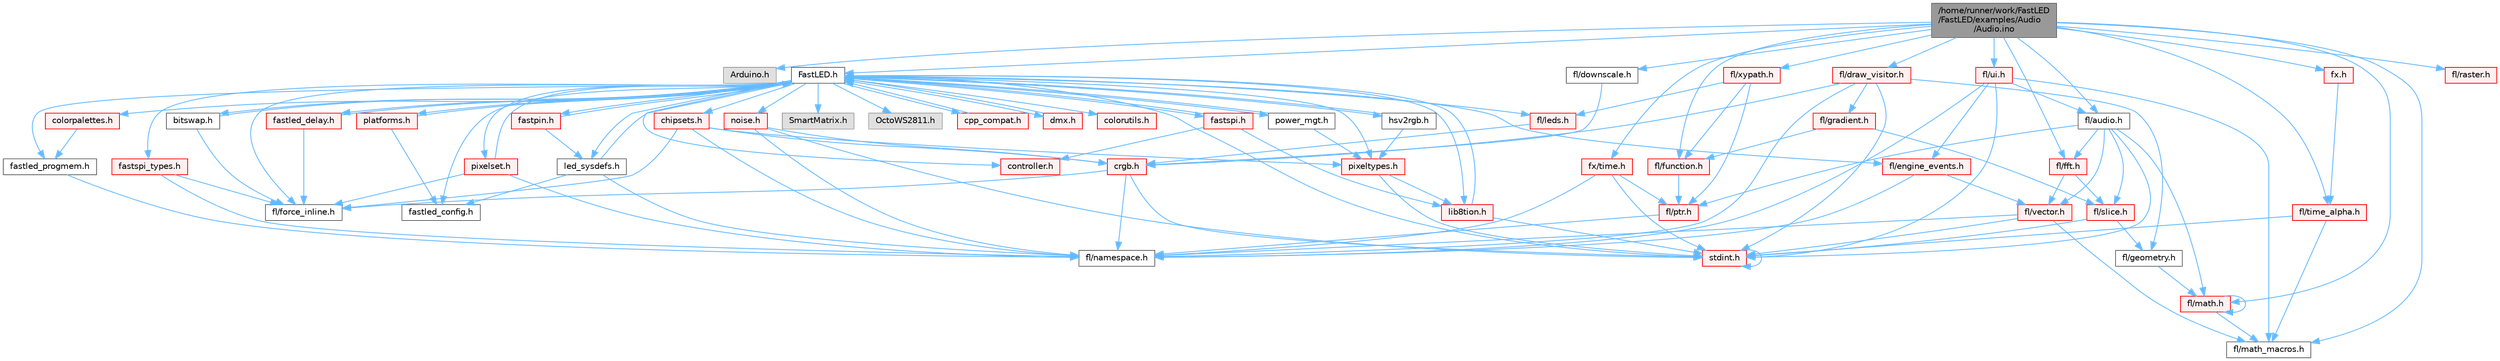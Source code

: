 digraph "/home/runner/work/FastLED/FastLED/examples/Audio/Audio.ino"
{
 // INTERACTIVE_SVG=YES
 // LATEX_PDF_SIZE
  bgcolor="transparent";
  edge [fontname=Helvetica,fontsize=10,labelfontname=Helvetica,labelfontsize=10];
  node [fontname=Helvetica,fontsize=10,shape=box,height=0.2,width=0.4];
  Node1 [id="Node000001",label="/home/runner/work/FastLED\l/FastLED/examples/Audio\l/Audio.ino",height=0.2,width=0.4,color="gray40", fillcolor="grey60", style="filled", fontcolor="black",tooltip=" "];
  Node1 -> Node2 [id="edge1_Node000001_Node000002",color="steelblue1",style="solid",tooltip=" "];
  Node2 [id="Node000002",label="Arduino.h",height=0.2,width=0.4,color="grey60", fillcolor="#E0E0E0", style="filled",tooltip=" "];
  Node1 -> Node3 [id="edge2_Node000001_Node000003",color="steelblue1",style="solid",tooltip=" "];
  Node3 [id="Node000003",label="FastLED.h",height=0.2,width=0.4,color="grey40", fillcolor="white", style="filled",URL="$db/d97/_fast_l_e_d_8h.html",tooltip="central include file for FastLED, defines the CFastLED class/object"];
  Node3 -> Node4 [id="edge3_Node000003_Node000004",color="steelblue1",style="solid",tooltip=" "];
  Node4 [id="Node000004",label="stdint.h",height=0.2,width=0.4,color="red", fillcolor="#FFF0F0", style="filled",URL="$df/dd8/stdint_8h.html",tooltip=" "];
  Node4 -> Node4 [id="edge4_Node000004_Node000004",color="steelblue1",style="solid",tooltip=" "];
  Node3 -> Node6 [id="edge5_Node000003_Node000006",color="steelblue1",style="solid",tooltip=" "];
  Node6 [id="Node000006",label="SmartMatrix.h",height=0.2,width=0.4,color="grey60", fillcolor="#E0E0E0", style="filled",tooltip=" "];
  Node3 -> Node7 [id="edge6_Node000003_Node000007",color="steelblue1",style="solid",tooltip=" "];
  Node7 [id="Node000007",label="OctoWS2811.h",height=0.2,width=0.4,color="grey60", fillcolor="#E0E0E0", style="filled",tooltip=" "];
  Node3 -> Node8 [id="edge7_Node000003_Node000008",color="steelblue1",style="solid",tooltip=" "];
  Node8 [id="Node000008",label="fl/force_inline.h",height=0.2,width=0.4,color="grey40", fillcolor="white", style="filled",URL="$d4/d64/force__inline_8h.html",tooltip=" "];
  Node3 -> Node9 [id="edge8_Node000003_Node000009",color="steelblue1",style="solid",tooltip=" "];
  Node9 [id="Node000009",label="cpp_compat.h",height=0.2,width=0.4,color="red", fillcolor="#FFF0F0", style="filled",URL="$d9/d13/cpp__compat_8h.html",tooltip="Compatibility functions based on C++ version."];
  Node9 -> Node3 [id="edge9_Node000009_Node000003",color="steelblue1",style="solid",tooltip=" "];
  Node3 -> Node11 [id="edge10_Node000003_Node000011",color="steelblue1",style="solid",tooltip=" "];
  Node11 [id="Node000011",label="fastled_config.h",height=0.2,width=0.4,color="grey40", fillcolor="white", style="filled",URL="$d5/d11/fastled__config_8h.html",tooltip="Contains definitions that can be used to configure FastLED at compile time."];
  Node3 -> Node12 [id="edge11_Node000003_Node000012",color="steelblue1",style="solid",tooltip=" "];
  Node12 [id="Node000012",label="led_sysdefs.h",height=0.2,width=0.4,color="grey40", fillcolor="white", style="filled",URL="$d9/d3e/led__sysdefs_8h.html",tooltip="Determines which platform system definitions to include."];
  Node12 -> Node3 [id="edge12_Node000012_Node000003",color="steelblue1",style="solid",tooltip=" "];
  Node12 -> Node11 [id="edge13_Node000012_Node000011",color="steelblue1",style="solid",tooltip=" "];
  Node12 -> Node13 [id="edge14_Node000012_Node000013",color="steelblue1",style="solid",tooltip=" "];
  Node13 [id="Node000013",label="fl/namespace.h",height=0.2,width=0.4,color="grey40", fillcolor="white", style="filled",URL="$df/d2a/namespace_8h.html",tooltip="Implements the FastLED namespace macros."];
  Node3 -> Node14 [id="edge15_Node000003_Node000014",color="steelblue1",style="solid",tooltip=" "];
  Node14 [id="Node000014",label="fastled_delay.h",height=0.2,width=0.4,color="red", fillcolor="#FFF0F0", style="filled",URL="$d0/da8/fastled__delay_8h.html",tooltip="Utility functions and classes for managing delay cycles."];
  Node14 -> Node3 [id="edge16_Node000014_Node000003",color="steelblue1",style="solid",tooltip=" "];
  Node14 -> Node8 [id="edge17_Node000014_Node000008",color="steelblue1",style="solid",tooltip=" "];
  Node3 -> Node16 [id="edge18_Node000003_Node000016",color="steelblue1",style="solid",tooltip=" "];
  Node16 [id="Node000016",label="bitswap.h",height=0.2,width=0.4,color="grey40", fillcolor="white", style="filled",URL="$de/ded/bitswap_8h.html",tooltip="Functions for doing a rotation of bits/bytes used by parallel output."];
  Node16 -> Node3 [id="edge19_Node000016_Node000003",color="steelblue1",style="solid",tooltip=" "];
  Node16 -> Node8 [id="edge20_Node000016_Node000008",color="steelblue1",style="solid",tooltip=" "];
  Node3 -> Node17 [id="edge21_Node000003_Node000017",color="steelblue1",style="solid",tooltip=" "];
  Node17 [id="Node000017",label="controller.h",height=0.2,width=0.4,color="red", fillcolor="#FFF0F0", style="filled",URL="$d2/dd9/controller_8h.html",tooltip="deprecated: base definitions used by led controllers for writing out led data"];
  Node3 -> Node69 [id="edge22_Node000003_Node000069",color="steelblue1",style="solid",tooltip=" "];
  Node69 [id="Node000069",label="fastpin.h",height=0.2,width=0.4,color="red", fillcolor="#FFF0F0", style="filled",URL="$db/d65/fastpin_8h.html",tooltip="Class base definitions for defining fast pin access."];
  Node69 -> Node3 [id="edge23_Node000069_Node000003",color="steelblue1",style="solid",tooltip=" "];
  Node69 -> Node12 [id="edge24_Node000069_Node000012",color="steelblue1",style="solid",tooltip=" "];
  Node3 -> Node70 [id="edge25_Node000003_Node000070",color="steelblue1",style="solid",tooltip=" "];
  Node70 [id="Node000070",label="fastspi_types.h",height=0.2,width=0.4,color="red", fillcolor="#FFF0F0", style="filled",URL="$d2/ddb/fastspi__types_8h.html",tooltip="Data types and constants used by SPI interfaces."];
  Node70 -> Node8 [id="edge26_Node000070_Node000008",color="steelblue1",style="solid",tooltip=" "];
  Node70 -> Node13 [id="edge27_Node000070_Node000013",color="steelblue1",style="solid",tooltip=" "];
  Node3 -> Node71 [id="edge28_Node000003_Node000071",color="steelblue1",style="solid",tooltip=" "];
  Node71 [id="Node000071",label="dmx.h",height=0.2,width=0.4,color="red", fillcolor="#FFF0F0", style="filled",URL="$d3/de1/dmx_8h.html",tooltip="Defines the DMX512-based LED controllers."];
  Node71 -> Node3 [id="edge29_Node000071_Node000003",color="steelblue1",style="solid",tooltip=" "];
  Node3 -> Node74 [id="edge30_Node000003_Node000074",color="steelblue1",style="solid",tooltip=" "];
  Node74 [id="Node000074",label="platforms.h",height=0.2,width=0.4,color="red", fillcolor="#FFF0F0", style="filled",URL="$da/dc9/platforms_8h.html",tooltip="Determines which platforms headers to include."];
  Node74 -> Node3 [id="edge31_Node000074_Node000003",color="steelblue1",style="solid",tooltip=" "];
  Node74 -> Node11 [id="edge32_Node000074_Node000011",color="steelblue1",style="solid",tooltip=" "];
  Node3 -> Node76 [id="edge33_Node000003_Node000076",color="steelblue1",style="solid",tooltip=" "];
  Node76 [id="Node000076",label="fastled_progmem.h",height=0.2,width=0.4,color="grey40", fillcolor="white", style="filled",URL="$df/dab/fastled__progmem_8h.html",tooltip="Wrapper definitions to allow seamless use of PROGMEM in environments that have it."];
  Node76 -> Node13 [id="edge34_Node000076_Node000013",color="steelblue1",style="solid",tooltip=" "];
  Node3 -> Node20 [id="edge35_Node000003_Node000020",color="steelblue1",style="solid",tooltip=" "];
  Node20 [id="Node000020",label="lib8tion.h",height=0.2,width=0.4,color="red", fillcolor="#FFF0F0", style="filled",URL="$df/da5/lib8tion_8h.html",tooltip="Fast, efficient 8-bit math functions specifically designed for high-performance LED programming."];
  Node20 -> Node3 [id="edge36_Node000020_Node000003",color="steelblue1",style="solid",tooltip=" "];
  Node20 -> Node4 [id="edge37_Node000020_Node000004",color="steelblue1",style="solid",tooltip=" "];
  Node3 -> Node19 [id="edge38_Node000003_Node000019",color="steelblue1",style="solid",tooltip=" "];
  Node19 [id="Node000019",label="pixeltypes.h",height=0.2,width=0.4,color="red", fillcolor="#FFF0F0", style="filled",URL="$d2/dba/pixeltypes_8h.html",tooltip="Includes defintions for RGB and HSV pixels."];
  Node19 -> Node4 [id="edge39_Node000019_Node000004",color="steelblue1",style="solid",tooltip=" "];
  Node19 -> Node20 [id="edge40_Node000019_Node000020",color="steelblue1",style="solid",tooltip=" "];
  Node3 -> Node77 [id="edge41_Node000003_Node000077",color="steelblue1",style="solid",tooltip=" "];
  Node77 [id="Node000077",label="hsv2rgb.h",height=0.2,width=0.4,color="grey40", fillcolor="white", style="filled",URL="$de/d9a/hsv2rgb_8h.html",tooltip="Functions to convert from the HSV colorspace to the RGB colorspace."];
  Node77 -> Node3 [id="edge42_Node000077_Node000003",color="steelblue1",style="solid",tooltip=" "];
  Node77 -> Node19 [id="edge43_Node000077_Node000019",color="steelblue1",style="solid",tooltip=" "];
  Node3 -> Node78 [id="edge44_Node000003_Node000078",color="steelblue1",style="solid",tooltip=" "];
  Node78 [id="Node000078",label="colorutils.h",height=0.2,width=0.4,color="red", fillcolor="#FFF0F0", style="filled",URL="$d1/dfb/colorutils_8h.html",tooltip=" "];
  Node3 -> Node84 [id="edge45_Node000003_Node000084",color="steelblue1",style="solid",tooltip=" "];
  Node84 [id="Node000084",label="pixelset.h",height=0.2,width=0.4,color="red", fillcolor="#FFF0F0", style="filled",URL="$d4/d46/pixelset_8h.html",tooltip="Declares classes for managing logical groups of LEDs."];
  Node84 -> Node8 [id="edge46_Node000084_Node000008",color="steelblue1",style="solid",tooltip=" "];
  Node84 -> Node13 [id="edge47_Node000084_Node000013",color="steelblue1",style="solid",tooltip=" "];
  Node84 -> Node3 [id="edge48_Node000084_Node000003",color="steelblue1",style="solid",tooltip=" "];
  Node3 -> Node86 [id="edge49_Node000003_Node000086",color="steelblue1",style="solid",tooltip=" "];
  Node86 [id="Node000086",label="colorpalettes.h",height=0.2,width=0.4,color="red", fillcolor="#FFF0F0", style="filled",URL="$dc/dcc/colorpalettes_8h.html",tooltip="Declarations for the predefined color palettes supplied by FastLED."];
  Node86 -> Node76 [id="edge50_Node000086_Node000076",color="steelblue1",style="solid",tooltip=" "];
  Node3 -> Node87 [id="edge51_Node000003_Node000087",color="steelblue1",style="solid",tooltip=" "];
  Node87 [id="Node000087",label="noise.h",height=0.2,width=0.4,color="red", fillcolor="#FFF0F0", style="filled",URL="$d1/d31/noise_8h.html",tooltip="Functions to generate and fill arrays with noise."];
  Node87 -> Node4 [id="edge52_Node000087_Node000004",color="steelblue1",style="solid",tooltip=" "];
  Node87 -> Node42 [id="edge53_Node000087_Node000042",color="steelblue1",style="solid",tooltip=" "];
  Node42 [id="Node000042",label="crgb.h",height=0.2,width=0.4,color="red", fillcolor="#FFF0F0", style="filled",URL="$db/dd1/crgb_8h.html",tooltip="Defines the red, green, and blue (RGB) pixel struct."];
  Node42 -> Node4 [id="edge54_Node000042_Node000004",color="steelblue1",style="solid",tooltip=" "];
  Node42 -> Node13 [id="edge55_Node000042_Node000013",color="steelblue1",style="solid",tooltip=" "];
  Node42 -> Node8 [id="edge56_Node000042_Node000008",color="steelblue1",style="solid",tooltip=" "];
  Node87 -> Node13 [id="edge57_Node000087_Node000013",color="steelblue1",style="solid",tooltip=" "];
  Node3 -> Node88 [id="edge58_Node000003_Node000088",color="steelblue1",style="solid",tooltip=" "];
  Node88 [id="Node000088",label="power_mgt.h",height=0.2,width=0.4,color="grey40", fillcolor="white", style="filled",URL="$dc/d5b/power__mgt_8h.html",tooltip="Functions to limit the power used by FastLED."];
  Node88 -> Node3 [id="edge59_Node000088_Node000003",color="steelblue1",style="solid",tooltip=" "];
  Node88 -> Node19 [id="edge60_Node000088_Node000019",color="steelblue1",style="solid",tooltip=" "];
  Node3 -> Node89 [id="edge61_Node000003_Node000089",color="steelblue1",style="solid",tooltip=" "];
  Node89 [id="Node000089",label="fastspi.h",height=0.2,width=0.4,color="red", fillcolor="#FFF0F0", style="filled",URL="$d6/ddc/fastspi_8h.html",tooltip="Serial peripheral interface (SPI) definitions per platform."];
  Node89 -> Node3 [id="edge62_Node000089_Node000003",color="steelblue1",style="solid",tooltip=" "];
  Node89 -> Node17 [id="edge63_Node000089_Node000017",color="steelblue1",style="solid",tooltip=" "];
  Node89 -> Node20 [id="edge64_Node000089_Node000020",color="steelblue1",style="solid",tooltip=" "];
  Node3 -> Node91 [id="edge65_Node000003_Node000091",color="steelblue1",style="solid",tooltip=" "];
  Node91 [id="Node000091",label="chipsets.h",height=0.2,width=0.4,color="red", fillcolor="#FFF0F0", style="filled",URL="$db/d66/chipsets_8h.html",tooltip="Contains the bulk of the definitions for the various LED chipsets supported."];
  Node91 -> Node19 [id="edge66_Node000091_Node000019",color="steelblue1",style="solid",tooltip=" "];
  Node91 -> Node8 [id="edge67_Node000091_Node000008",color="steelblue1",style="solid",tooltip=" "];
  Node91 -> Node42 [id="edge68_Node000091_Node000042",color="steelblue1",style="solid",tooltip=" "];
  Node91 -> Node13 [id="edge69_Node000091_Node000013",color="steelblue1",style="solid",tooltip=" "];
  Node3 -> Node57 [id="edge70_Node000003_Node000057",color="steelblue1",style="solid",tooltip=" "];
  Node57 [id="Node000057",label="fl/engine_events.h",height=0.2,width=0.4,color="red", fillcolor="#FFF0F0", style="filled",URL="$db/dc0/engine__events_8h.html",tooltip=" "];
  Node57 -> Node13 [id="edge71_Node000057_Node000013",color="steelblue1",style="solid",tooltip=" "];
  Node57 -> Node36 [id="edge72_Node000057_Node000036",color="steelblue1",style="solid",tooltip=" "];
  Node36 [id="Node000036",label="fl/vector.h",height=0.2,width=0.4,color="red", fillcolor="#FFF0F0", style="filled",URL="$d6/d68/vector_8h.html",tooltip=" "];
  Node36 -> Node4 [id="edge73_Node000036_Node000004",color="steelblue1",style="solid",tooltip=" "];
  Node36 -> Node31 [id="edge74_Node000036_Node000031",color="steelblue1",style="solid",tooltip=" "];
  Node31 [id="Node000031",label="fl/math_macros.h",height=0.2,width=0.4,color="grey40", fillcolor="white", style="filled",URL="$d8/db8/math__macros_8h.html",tooltip=" "];
  Node36 -> Node13 [id="edge75_Node000036_Node000013",color="steelblue1",style="solid",tooltip=" "];
  Node3 -> Node92 [id="edge76_Node000003_Node000092",color="steelblue1",style="solid",tooltip=" "];
  Node92 [id="Node000092",label="fl/leds.h",height=0.2,width=0.4,color="red", fillcolor="#FFF0F0", style="filled",URL="$da/d78/leds_8h.html",tooltip=" "];
  Node92 -> Node42 [id="edge77_Node000092_Node000042",color="steelblue1",style="solid",tooltip=" "];
  Node1 -> Node93 [id="edge78_Node000001_Node000093",color="steelblue1",style="solid",tooltip=" "];
  Node93 [id="Node000093",label="fl/audio.h",height=0.2,width=0.4,color="grey40", fillcolor="white", style="filled",URL="$da/d09/audio_8h.html",tooltip=" "];
  Node93 -> Node94 [id="edge79_Node000093_Node000094",color="steelblue1",style="solid",tooltip=" "];
  Node94 [id="Node000094",label="fl/fft.h",height=0.2,width=0.4,color="red", fillcolor="#FFF0F0", style="filled",URL="$d7/d76/fft_8h.html",tooltip=" "];
  Node94 -> Node95 [id="edge80_Node000094_Node000095",color="steelblue1",style="solid",tooltip=" "];
  Node95 [id="Node000095",label="fl/slice.h",height=0.2,width=0.4,color="red", fillcolor="#FFF0F0", style="filled",URL="$d0/d48/slice_8h.html",tooltip=" "];
  Node95 -> Node4 [id="edge81_Node000095_Node000004",color="steelblue1",style="solid",tooltip=" "];
  Node95 -> Node27 [id="edge82_Node000095_Node000027",color="steelblue1",style="solid",tooltip=" "];
  Node27 [id="Node000027",label="fl/geometry.h",height=0.2,width=0.4,color="grey40", fillcolor="white", style="filled",URL="$d4/d67/geometry_8h.html",tooltip=" "];
  Node27 -> Node28 [id="edge83_Node000027_Node000028",color="steelblue1",style="solid",tooltip=" "];
  Node28 [id="Node000028",label="fl/math.h",height=0.2,width=0.4,color="red", fillcolor="#FFF0F0", style="filled",URL="$df/db1/math_8h.html",tooltip=" "];
  Node28 -> Node31 [id="edge84_Node000028_Node000031",color="steelblue1",style="solid",tooltip=" "];
  Node28 -> Node28 [id="edge85_Node000028_Node000028",color="steelblue1",style="solid",tooltip=" "];
  Node94 -> Node36 [id="edge86_Node000094_Node000036",color="steelblue1",style="solid",tooltip=" "];
  Node93 -> Node28 [id="edge87_Node000093_Node000028",color="steelblue1",style="solid",tooltip=" "];
  Node93 -> Node32 [id="edge88_Node000093_Node000032",color="steelblue1",style="solid",tooltip=" "];
  Node32 [id="Node000032",label="fl/ptr.h",height=0.2,width=0.4,color="red", fillcolor="#FFF0F0", style="filled",URL="$dd/d98/ptr_8h.html",tooltip=" "];
  Node32 -> Node13 [id="edge89_Node000032_Node000013",color="steelblue1",style="solid",tooltip=" "];
  Node93 -> Node95 [id="edge90_Node000093_Node000095",color="steelblue1",style="solid",tooltip=" "];
  Node93 -> Node36 [id="edge91_Node000093_Node000036",color="steelblue1",style="solid",tooltip=" "];
  Node93 -> Node4 [id="edge92_Node000093_Node000004",color="steelblue1",style="solid",tooltip=" "];
  Node1 -> Node96 [id="edge93_Node000001_Node000096",color="steelblue1",style="solid",tooltip=" "];
  Node96 [id="Node000096",label="fl/downscale.h",height=0.2,width=0.4,color="grey40", fillcolor="white", style="filled",URL="$d2/d61/downscale_8h.html",tooltip=" "];
  Node96 -> Node42 [id="edge94_Node000096_Node000042",color="steelblue1",style="solid",tooltip=" "];
  Node1 -> Node97 [id="edge95_Node000001_Node000097",color="steelblue1",style="solid",tooltip=" "];
  Node97 [id="Node000097",label="fl/draw_visitor.h",height=0.2,width=0.4,color="red", fillcolor="#FFF0F0", style="filled",URL="$d0/d4f/draw__visitor_8h.html",tooltip=" "];
  Node97 -> Node4 [id="edge96_Node000097_Node000004",color="steelblue1",style="solid",tooltip=" "];
  Node97 -> Node42 [id="edge97_Node000097_Node000042",color="steelblue1",style="solid",tooltip=" "];
  Node97 -> Node27 [id="edge98_Node000097_Node000027",color="steelblue1",style="solid",tooltip=" "];
  Node97 -> Node98 [id="edge99_Node000097_Node000098",color="steelblue1",style="solid",tooltip=" "];
  Node98 [id="Node000098",label="fl/gradient.h",height=0.2,width=0.4,color="red", fillcolor="#FFF0F0", style="filled",URL="$db/dfe/gradient_8h.html",tooltip=" "];
  Node98 -> Node99 [id="edge100_Node000098_Node000099",color="steelblue1",style="solid",tooltip=" "];
  Node99 [id="Node000099",label="fl/function.h",height=0.2,width=0.4,color="red", fillcolor="#FFF0F0", style="filled",URL="$dd/d67/function_8h.html",tooltip=" "];
  Node99 -> Node32 [id="edge101_Node000099_Node000032",color="steelblue1",style="solid",tooltip=" "];
  Node98 -> Node95 [id="edge102_Node000098_Node000095",color="steelblue1",style="solid",tooltip=" "];
  Node97 -> Node13 [id="edge103_Node000097_Node000013",color="steelblue1",style="solid",tooltip=" "];
  Node1 -> Node94 [id="edge104_Node000001_Node000094",color="steelblue1",style="solid",tooltip=" "];
  Node1 -> Node28 [id="edge105_Node000001_Node000028",color="steelblue1",style="solid",tooltip=" "];
  Node1 -> Node31 [id="edge106_Node000001_Node000031",color="steelblue1",style="solid",tooltip=" "];
  Node1 -> Node101 [id="edge107_Node000001_Node000101",color="steelblue1",style="solid",tooltip=" "];
  Node101 [id="Node000101",label="fl/raster.h",height=0.2,width=0.4,color="red", fillcolor="#FFF0F0", style="filled",URL="$d1/d1e/raster_8h.html",tooltip=" "];
  Node1 -> Node113 [id="edge108_Node000001_Node000113",color="steelblue1",style="solid",tooltip=" "];
  Node113 [id="Node000113",label="fl/time_alpha.h",height=0.2,width=0.4,color="red", fillcolor="#FFF0F0", style="filled",URL="$d0/d87/time__alpha_8h.html",tooltip=" "];
  Node113 -> Node4 [id="edge109_Node000113_Node000004",color="steelblue1",style="solid",tooltip=" "];
  Node113 -> Node31 [id="edge110_Node000113_Node000031",color="steelblue1",style="solid",tooltip=" "];
  Node1 -> Node114 [id="edge111_Node000001_Node000114",color="steelblue1",style="solid",tooltip=" "];
  Node114 [id="Node000114",label="fl/ui.h",height=0.2,width=0.4,color="red", fillcolor="#FFF0F0", style="filled",URL="$d9/d3b/ui_8h.html",tooltip=" "];
  Node114 -> Node4 [id="edge112_Node000114_Node000004",color="steelblue1",style="solid",tooltip=" "];
  Node114 -> Node93 [id="edge113_Node000114_Node000093",color="steelblue1",style="solid",tooltip=" "];
  Node114 -> Node57 [id="edge114_Node000114_Node000057",color="steelblue1",style="solid",tooltip=" "];
  Node114 -> Node31 [id="edge115_Node000114_Node000031",color="steelblue1",style="solid",tooltip=" "];
  Node114 -> Node13 [id="edge116_Node000114_Node000013",color="steelblue1",style="solid",tooltip=" "];
  Node1 -> Node118 [id="edge117_Node000001_Node000118",color="steelblue1",style="solid",tooltip=" "];
  Node118 [id="Node000118",label="fl/xypath.h",height=0.2,width=0.4,color="red", fillcolor="#FFF0F0", style="filled",URL="$d5/df2/xypath_8h.html",tooltip=" "];
  Node118 -> Node99 [id="edge118_Node000118_Node000099",color="steelblue1",style="solid",tooltip=" "];
  Node118 -> Node92 [id="edge119_Node000118_Node000092",color="steelblue1",style="solid",tooltip=" "];
  Node118 -> Node32 [id="edge120_Node000118_Node000032",color="steelblue1",style="solid",tooltip=" "];
  Node1 -> Node122 [id="edge121_Node000001_Node000122",color="steelblue1",style="solid",tooltip=" "];
  Node122 [id="Node000122",label="fx.h",height=0.2,width=0.4,color="red", fillcolor="#FFF0F0", style="filled",URL="$db/d85/examples_2_audio_2fx_8h.html",tooltip=" "];
  Node122 -> Node113 [id="edge122_Node000122_Node000113",color="steelblue1",style="solid",tooltip=" "];
  Node1 -> Node127 [id="edge123_Node000001_Node000127",color="steelblue1",style="solid",tooltip=" "];
  Node127 [id="Node000127",label="fx/time.h",height=0.2,width=0.4,color="red", fillcolor="#FFF0F0", style="filled",URL="$de/df7/time_8h.html",tooltip=" "];
  Node127 -> Node4 [id="edge124_Node000127_Node000004",color="steelblue1",style="solid",tooltip=" "];
  Node127 -> Node13 [id="edge125_Node000127_Node000013",color="steelblue1",style="solid",tooltip=" "];
  Node127 -> Node32 [id="edge126_Node000127_Node000032",color="steelblue1",style="solid",tooltip=" "];
  Node1 -> Node99 [id="edge127_Node000001_Node000099",color="steelblue1",style="solid",tooltip=" "];
}
